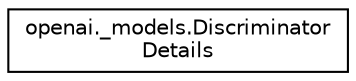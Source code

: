 digraph "Graphical Class Hierarchy"
{
 // LATEX_PDF_SIZE
  edge [fontname="Helvetica",fontsize="10",labelfontname="Helvetica",labelfontsize="10"];
  node [fontname="Helvetica",fontsize="10",shape=record];
  rankdir="LR";
  Node0 [label="openai._models.Discriminator\lDetails",height=0.2,width=0.4,color="black", fillcolor="white", style="filled",URL="$classopenai_1_1__models_1_1DiscriminatorDetails.html",tooltip=" "];
}
